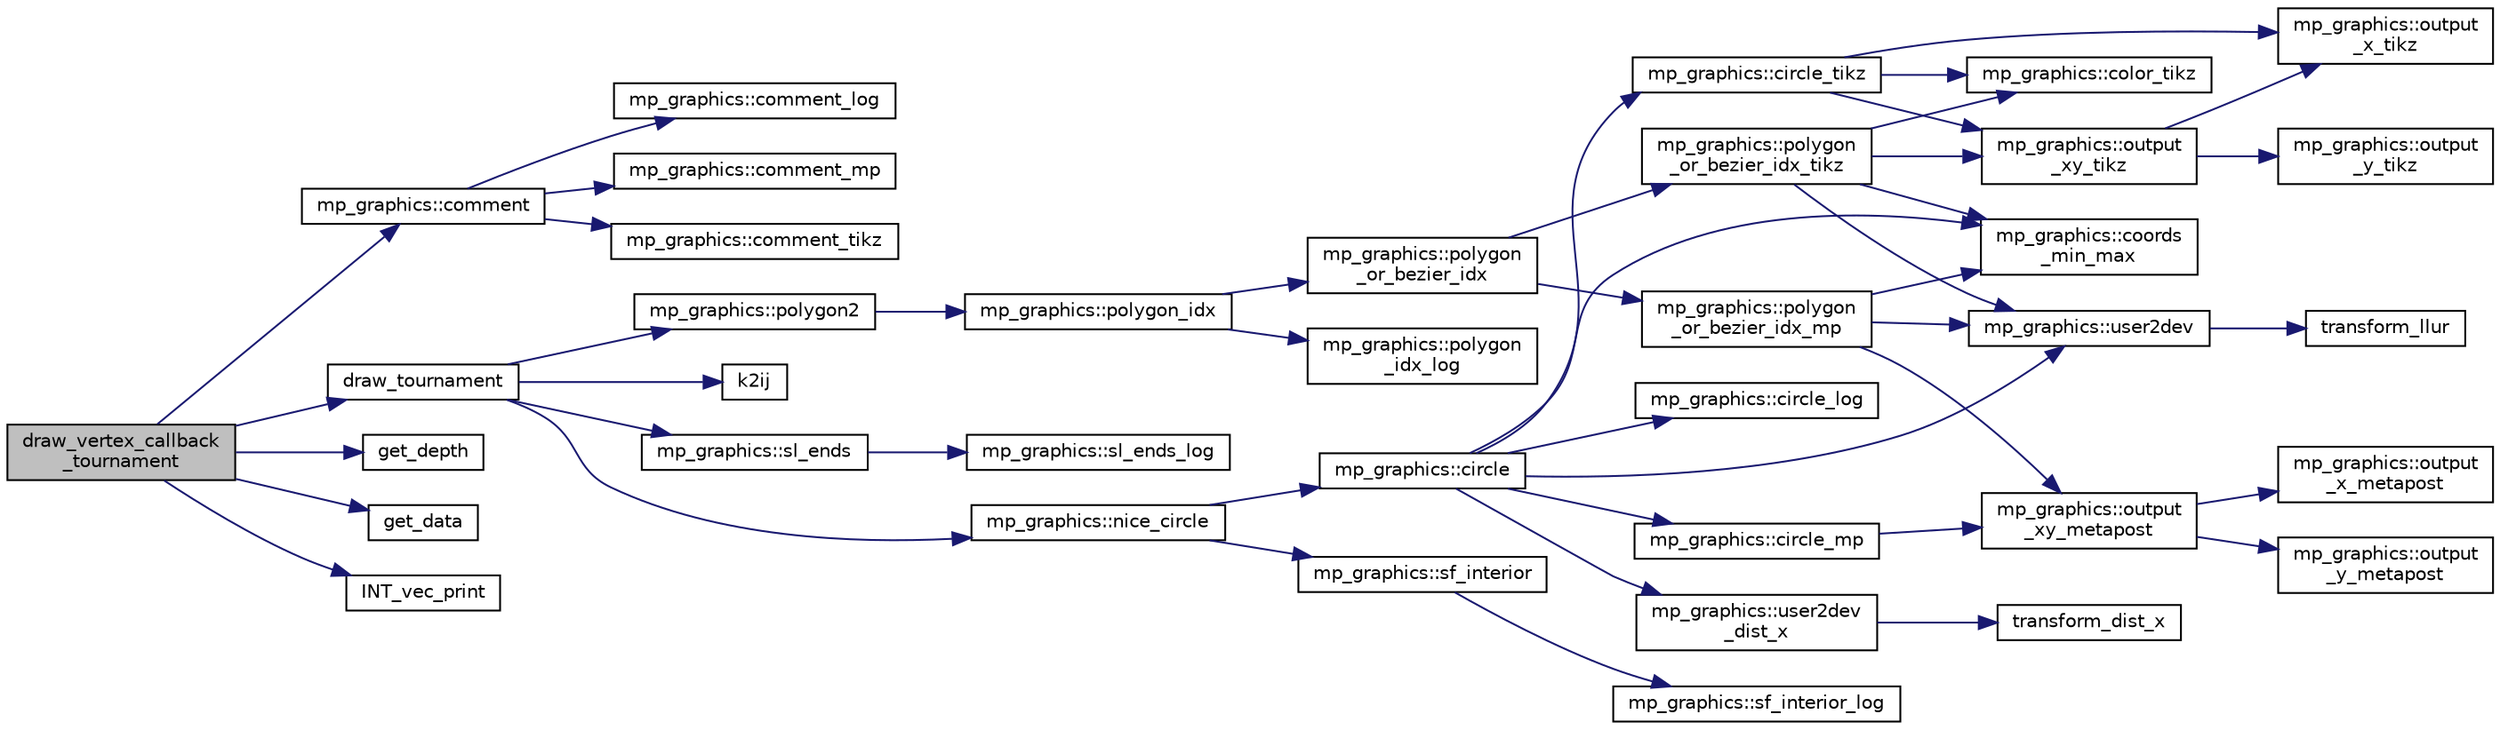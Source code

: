 digraph "draw_vertex_callback_tournament"
{
  edge [fontname="Helvetica",fontsize="10",labelfontname="Helvetica",labelfontsize="10"];
  node [fontname="Helvetica",fontsize="10",shape=record];
  rankdir="LR";
  Node190 [label="draw_vertex_callback\l_tournament",height=0.2,width=0.4,color="black", fillcolor="grey75", style="filled", fontcolor="black"];
  Node190 -> Node191 [color="midnightblue",fontsize="10",style="solid",fontname="Helvetica"];
  Node191 [label="mp_graphics::comment",height=0.2,width=0.4,color="black", fillcolor="white", style="filled",URL="$da/d2c/classmp__graphics.html#af0d4cac1ddab54c0da9a28bd9f337680"];
  Node191 -> Node192 [color="midnightblue",fontsize="10",style="solid",fontname="Helvetica"];
  Node192 [label="mp_graphics::comment_log",height=0.2,width=0.4,color="black", fillcolor="white", style="filled",URL="$da/d2c/classmp__graphics.html#a8ddf22ccd4395ba7d1016acc479a1f88"];
  Node191 -> Node193 [color="midnightblue",fontsize="10",style="solid",fontname="Helvetica"];
  Node193 [label="mp_graphics::comment_mp",height=0.2,width=0.4,color="black", fillcolor="white", style="filled",URL="$da/d2c/classmp__graphics.html#a8e0c07a23472ca2100c2aef7ee6bcc0d"];
  Node191 -> Node194 [color="midnightblue",fontsize="10",style="solid",fontname="Helvetica"];
  Node194 [label="mp_graphics::comment_tikz",height=0.2,width=0.4,color="black", fillcolor="white", style="filled",URL="$da/d2c/classmp__graphics.html#a5ebc960c58934713b1cf4d41561952e2"];
  Node190 -> Node195 [color="midnightblue",fontsize="10",style="solid",fontname="Helvetica"];
  Node195 [label="draw_tournament",height=0.2,width=0.4,color="black", fillcolor="white", style="filled",URL="$d9/d29/draw_8_c.html#abdcf81159ed67c2b19501ea77dbbf6c9"];
  Node195 -> Node196 [color="midnightblue",fontsize="10",style="solid",fontname="Helvetica"];
  Node196 [label="k2ij",height=0.2,width=0.4,color="black", fillcolor="white", style="filled",URL="$df/dbf/sajeeb_8_c.html#a94379148acec1c2aeedad1903aa0756a"];
  Node195 -> Node197 [color="midnightblue",fontsize="10",style="solid",fontname="Helvetica"];
  Node197 [label="mp_graphics::sl_ends",height=0.2,width=0.4,color="black", fillcolor="white", style="filled",URL="$da/d2c/classmp__graphics.html#a555d8a360035bd043aedba1563107551"];
  Node197 -> Node198 [color="midnightblue",fontsize="10",style="solid",fontname="Helvetica"];
  Node198 [label="mp_graphics::sl_ends_log",height=0.2,width=0.4,color="black", fillcolor="white", style="filled",URL="$da/d2c/classmp__graphics.html#af3c7852b230527041002aac41b8481fd"];
  Node195 -> Node199 [color="midnightblue",fontsize="10",style="solid",fontname="Helvetica"];
  Node199 [label="mp_graphics::polygon2",height=0.2,width=0.4,color="black", fillcolor="white", style="filled",URL="$da/d2c/classmp__graphics.html#ad4052be9dec4eeef879dcc8ca6d85d71"];
  Node199 -> Node200 [color="midnightblue",fontsize="10",style="solid",fontname="Helvetica"];
  Node200 [label="mp_graphics::polygon_idx",height=0.2,width=0.4,color="black", fillcolor="white", style="filled",URL="$da/d2c/classmp__graphics.html#a60729a478cad572ccb9df00b0f5988df"];
  Node200 -> Node201 [color="midnightblue",fontsize="10",style="solid",fontname="Helvetica"];
  Node201 [label="mp_graphics::polygon\l_idx_log",height=0.2,width=0.4,color="black", fillcolor="white", style="filled",URL="$da/d2c/classmp__graphics.html#aef990b1a5e84f4781ff613ce48fafe83"];
  Node200 -> Node202 [color="midnightblue",fontsize="10",style="solid",fontname="Helvetica"];
  Node202 [label="mp_graphics::polygon\l_or_bezier_idx",height=0.2,width=0.4,color="black", fillcolor="white", style="filled",URL="$da/d2c/classmp__graphics.html#ac67f20507b7b4f592e9ed90aaa1f472a"];
  Node202 -> Node203 [color="midnightblue",fontsize="10",style="solid",fontname="Helvetica"];
  Node203 [label="mp_graphics::polygon\l_or_bezier_idx_mp",height=0.2,width=0.4,color="black", fillcolor="white", style="filled",URL="$da/d2c/classmp__graphics.html#ac1c736f6c02abd6df696eb949c3513ac"];
  Node203 -> Node204 [color="midnightblue",fontsize="10",style="solid",fontname="Helvetica"];
  Node204 [label="mp_graphics::coords\l_min_max",height=0.2,width=0.4,color="black", fillcolor="white", style="filled",URL="$da/d2c/classmp__graphics.html#afa0af74da2afd1d00b2eeb5e25b4f596"];
  Node203 -> Node205 [color="midnightblue",fontsize="10",style="solid",fontname="Helvetica"];
  Node205 [label="mp_graphics::user2dev",height=0.2,width=0.4,color="black", fillcolor="white", style="filled",URL="$da/d2c/classmp__graphics.html#af087f5f4b08c72f67f5e35cc312070fb"];
  Node205 -> Node206 [color="midnightblue",fontsize="10",style="solid",fontname="Helvetica"];
  Node206 [label="transform_llur",height=0.2,width=0.4,color="black", fillcolor="white", style="filled",URL="$d9/d29/draw_8_c.html#af38b139f64e19404b9a944c7188d4aff"];
  Node203 -> Node207 [color="midnightblue",fontsize="10",style="solid",fontname="Helvetica"];
  Node207 [label="mp_graphics::output\l_xy_metapost",height=0.2,width=0.4,color="black", fillcolor="white", style="filled",URL="$da/d2c/classmp__graphics.html#a564e7d2700489eed72ea865b3acc14db"];
  Node207 -> Node208 [color="midnightblue",fontsize="10",style="solid",fontname="Helvetica"];
  Node208 [label="mp_graphics::output\l_x_metapost",height=0.2,width=0.4,color="black", fillcolor="white", style="filled",URL="$da/d2c/classmp__graphics.html#aee38beb59e940946cbb575cde90b9cfe"];
  Node207 -> Node209 [color="midnightblue",fontsize="10",style="solid",fontname="Helvetica"];
  Node209 [label="mp_graphics::output\l_y_metapost",height=0.2,width=0.4,color="black", fillcolor="white", style="filled",URL="$da/d2c/classmp__graphics.html#a41c9d8463dc57fa97bb9a1e0577980b6"];
  Node202 -> Node210 [color="midnightblue",fontsize="10",style="solid",fontname="Helvetica"];
  Node210 [label="mp_graphics::polygon\l_or_bezier_idx_tikz",height=0.2,width=0.4,color="black", fillcolor="white", style="filled",URL="$da/d2c/classmp__graphics.html#ae266ecef91f4cd8a6fd4054b17354370"];
  Node210 -> Node211 [color="midnightblue",fontsize="10",style="solid",fontname="Helvetica"];
  Node211 [label="mp_graphics::color_tikz",height=0.2,width=0.4,color="black", fillcolor="white", style="filled",URL="$da/d2c/classmp__graphics.html#a55d0835caab08eaf3e409096bbb91d63"];
  Node210 -> Node204 [color="midnightblue",fontsize="10",style="solid",fontname="Helvetica"];
  Node210 -> Node205 [color="midnightblue",fontsize="10",style="solid",fontname="Helvetica"];
  Node210 -> Node212 [color="midnightblue",fontsize="10",style="solid",fontname="Helvetica"];
  Node212 [label="mp_graphics::output\l_xy_tikz",height=0.2,width=0.4,color="black", fillcolor="white", style="filled",URL="$da/d2c/classmp__graphics.html#a640800bc67fec9ed441b27c71461e9c6"];
  Node212 -> Node213 [color="midnightblue",fontsize="10",style="solid",fontname="Helvetica"];
  Node213 [label="mp_graphics::output\l_x_tikz",height=0.2,width=0.4,color="black", fillcolor="white", style="filled",URL="$da/d2c/classmp__graphics.html#a311d4fb1c32d1eb0faeee055bb8badee"];
  Node212 -> Node214 [color="midnightblue",fontsize="10",style="solid",fontname="Helvetica"];
  Node214 [label="mp_graphics::output\l_y_tikz",height=0.2,width=0.4,color="black", fillcolor="white", style="filled",URL="$da/d2c/classmp__graphics.html#a0d6bddb89b4c58c82aa124dd003dda08"];
  Node195 -> Node215 [color="midnightblue",fontsize="10",style="solid",fontname="Helvetica"];
  Node215 [label="mp_graphics::nice_circle",height=0.2,width=0.4,color="black", fillcolor="white", style="filled",URL="$da/d2c/classmp__graphics.html#a29055ee6a26b527757614c4e75911ade"];
  Node215 -> Node216 [color="midnightblue",fontsize="10",style="solid",fontname="Helvetica"];
  Node216 [label="mp_graphics::sf_interior",height=0.2,width=0.4,color="black", fillcolor="white", style="filled",URL="$da/d2c/classmp__graphics.html#a2db6a380fffb003254304ea9489a452b"];
  Node216 -> Node217 [color="midnightblue",fontsize="10",style="solid",fontname="Helvetica"];
  Node217 [label="mp_graphics::sf_interior_log",height=0.2,width=0.4,color="black", fillcolor="white", style="filled",URL="$da/d2c/classmp__graphics.html#ab805bb76ca29a586a45209d2ed00b085"];
  Node215 -> Node218 [color="midnightblue",fontsize="10",style="solid",fontname="Helvetica"];
  Node218 [label="mp_graphics::circle",height=0.2,width=0.4,color="black", fillcolor="white", style="filled",URL="$da/d2c/classmp__graphics.html#a0e1e32cdfd93dd41678a1dda2671ab6e"];
  Node218 -> Node204 [color="midnightblue",fontsize="10",style="solid",fontname="Helvetica"];
  Node218 -> Node205 [color="midnightblue",fontsize="10",style="solid",fontname="Helvetica"];
  Node218 -> Node219 [color="midnightblue",fontsize="10",style="solid",fontname="Helvetica"];
  Node219 [label="mp_graphics::user2dev\l_dist_x",height=0.2,width=0.4,color="black", fillcolor="white", style="filled",URL="$da/d2c/classmp__graphics.html#a0c6b0bda2fbf3a7baa984eba08a87478"];
  Node219 -> Node220 [color="midnightblue",fontsize="10",style="solid",fontname="Helvetica"];
  Node220 [label="transform_dist_x",height=0.2,width=0.4,color="black", fillcolor="white", style="filled",URL="$d9/d29/draw_8_c.html#ae3c6c150bc6ef27101af4a6eb7e5b33a"];
  Node218 -> Node221 [color="midnightblue",fontsize="10",style="solid",fontname="Helvetica"];
  Node221 [label="mp_graphics::circle_log",height=0.2,width=0.4,color="black", fillcolor="white", style="filled",URL="$da/d2c/classmp__graphics.html#a39416f00c1c310a76936674cdff82e49"];
  Node218 -> Node222 [color="midnightblue",fontsize="10",style="solid",fontname="Helvetica"];
  Node222 [label="mp_graphics::circle_mp",height=0.2,width=0.4,color="black", fillcolor="white", style="filled",URL="$da/d2c/classmp__graphics.html#af45ff3b26ab8578a58b17b3507578fc2"];
  Node222 -> Node207 [color="midnightblue",fontsize="10",style="solid",fontname="Helvetica"];
  Node218 -> Node223 [color="midnightblue",fontsize="10",style="solid",fontname="Helvetica"];
  Node223 [label="mp_graphics::circle_tikz",height=0.2,width=0.4,color="black", fillcolor="white", style="filled",URL="$da/d2c/classmp__graphics.html#a2130247d7df0f51620ccc91d17b713f7"];
  Node223 -> Node211 [color="midnightblue",fontsize="10",style="solid",fontname="Helvetica"];
  Node223 -> Node212 [color="midnightblue",fontsize="10",style="solid",fontname="Helvetica"];
  Node223 -> Node213 [color="midnightblue",fontsize="10",style="solid",fontname="Helvetica"];
  Node190 -> Node224 [color="midnightblue",fontsize="10",style="solid",fontname="Helvetica"];
  Node224 [label="get_depth",height=0.2,width=0.4,color="black", fillcolor="white", style="filled",URL="$da/d62/layered__graph__main_8_c.html#acb9e5be42e81b53e3fd021588e736a3c"];
  Node190 -> Node225 [color="midnightblue",fontsize="10",style="solid",fontname="Helvetica"];
  Node225 [label="get_data",height=0.2,width=0.4,color="black", fillcolor="white", style="filled",URL="$da/d62/layered__graph__main_8_c.html#a46c02d73e6db0b9ff657c60be0288215"];
  Node190 -> Node226 [color="midnightblue",fontsize="10",style="solid",fontname="Helvetica"];
  Node226 [label="INT_vec_print",height=0.2,width=0.4,color="black", fillcolor="white", style="filled",URL="$df/dbf/sajeeb_8_c.html#a79a5901af0b47dd0d694109543c027fe"];
}
